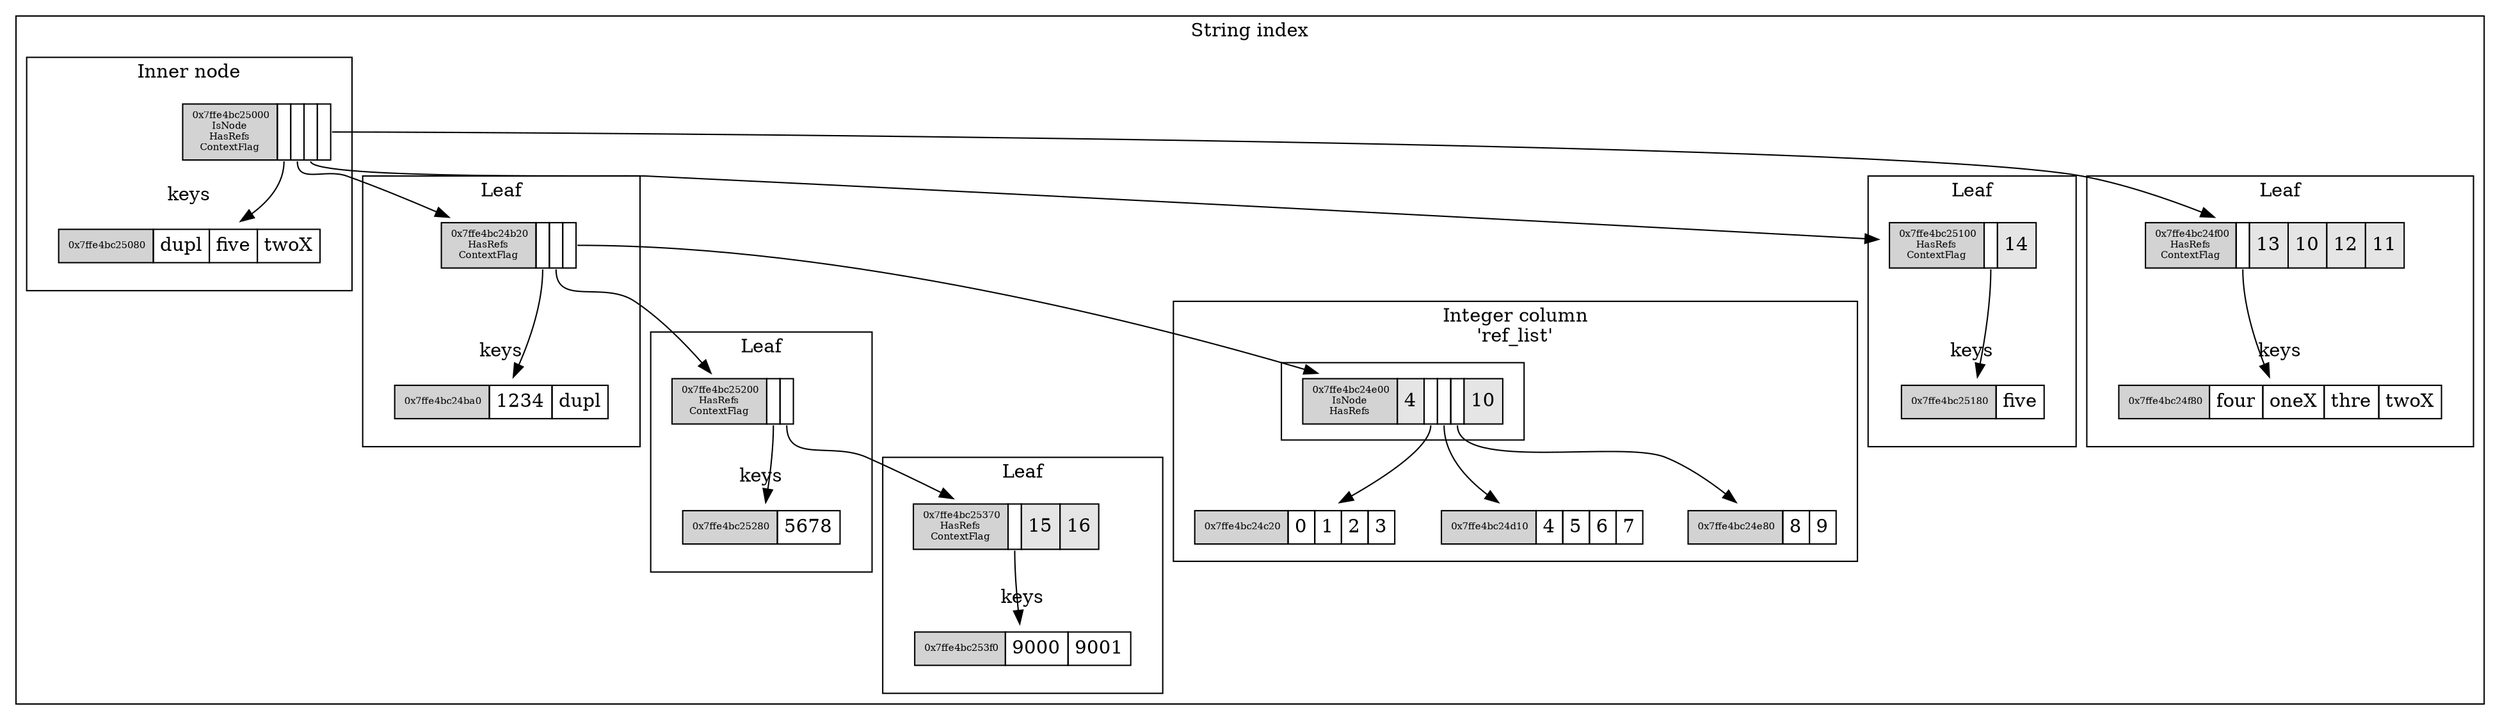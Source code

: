 digraph G {
subgraph cluster_string_index140730169446400 {
 label = "String index";
subgraph cluster_string_index_inner_node140730169446400 {
 label = "Inner node";
n7ffe4bc25000[shape=none,label=<<TABLE BORDER="0" CELLBORDER="1" CELLSPACING="0" CELLPADDING="4"><TR>
<TD BGCOLOR="lightgrey"><FONT POINT-SIZE="7"> 0x7ffe4bc25000<BR/>IsNode<BR/>HasRefs<BR/>ContextFlag<BR/></FONT></TD>
<TD PORT="0"></TD>
<TD PORT="1"></TD>
<TD PORT="2"></TD>
<TD PORT="3"></TD>
</TR></TABLE>>];
subgraph cluster_140730169446528 {
 label = "keys";
 color = white;
n7ffe4bc25080[shape=none,label=<<TABLE BORDER="0" CELLBORDER="1" CELLSPACING="0" CELLPADDING="4"><TR>
<TD BGCOLOR="lightgrey"><FONT POINT-SIZE="7"> 0x7ffe4bc25080<BR/></FONT></TD>
<TD>dupl</TD>
<TD>five</TD>
<TD>twoX</TD>
</TR></TABLE>>];
}
n7ffe4bc25000:0 -> n7ffe4bc25080

}
subgraph cluster_string_index_leaf140730169445152 {
 label = "Leaf";
n7ffe4bc24b20[shape=none,label=<<TABLE BORDER="0" CELLBORDER="1" CELLSPACING="0" CELLPADDING="4"><TR>
<TD BGCOLOR="lightgrey"><FONT POINT-SIZE="7"> 0x7ffe4bc24b20<BR/>HasRefs<BR/>ContextFlag<BR/></FONT></TD>
<TD PORT="0"></TD>
<TD PORT="1"></TD>
<TD PORT="2"></TD>
</TR></TABLE>>];
n7ffe4bc25000:1 -> n7ffe4bc24b20
subgraph cluster_140730169445280 {
 label = "keys";
 color = white;
n7ffe4bc24ba0[shape=none,label=<<TABLE BORDER="0" CELLBORDER="1" CELLSPACING="0" CELLPADDING="4"><TR>
<TD BGCOLOR="lightgrey"><FONT POINT-SIZE="7"> 0x7ffe4bc24ba0<BR/></FONT></TD>
<TD>1234</TD>
<TD>dupl</TD>
</TR></TABLE>>];
}
n7ffe4bc24b20:0 -> n7ffe4bc24ba0

}
subgraph cluster_string_index_leaf140730169446912 {
 label = "Leaf";
n7ffe4bc25200[shape=none,label=<<TABLE BORDER="0" CELLBORDER="1" CELLSPACING="0" CELLPADDING="4"><TR>
<TD BGCOLOR="lightgrey"><FONT POINT-SIZE="7"> 0x7ffe4bc25200<BR/>HasRefs<BR/>ContextFlag<BR/></FONT></TD>
<TD PORT="0"></TD>
<TD PORT="1"></TD>
</TR></TABLE>>];
n7ffe4bc24b20:1 -> n7ffe4bc25200
subgraph cluster_140730169447040 {
 label = "keys";
 color = white;
n7ffe4bc25280[shape=none,label=<<TABLE BORDER="0" CELLBORDER="1" CELLSPACING="0" CELLPADDING="4"><TR>
<TD BGCOLOR="lightgrey"><FONT POINT-SIZE="7"> 0x7ffe4bc25280<BR/></FONT></TD>
<TD>5678</TD>
</TR></TABLE>>];
}
n7ffe4bc25200:0 -> n7ffe4bc25280

}
subgraph cluster_string_index_leaf140730169447280 {
 label = "Leaf";
n7ffe4bc25370[shape=none,label=<<TABLE BORDER="0" CELLBORDER="1" CELLSPACING="0" CELLPADDING="4"><TR>
<TD BGCOLOR="lightgrey"><FONT POINT-SIZE="7"> 0x7ffe4bc25370<BR/>HasRefs<BR/>ContextFlag<BR/></FONT></TD>
<TD PORT="0"></TD>
<TD BGCOLOR="grey90">15</TD>
<TD BGCOLOR="grey90">16</TD>
</TR></TABLE>>];
n7ffe4bc25200:1 -> n7ffe4bc25370
subgraph cluster_140730169447408 {
 label = "keys";
 color = white;
n7ffe4bc253f0[shape=none,label=<<TABLE BORDER="0" CELLBORDER="1" CELLSPACING="0" CELLPADDING="4"><TR>
<TD BGCOLOR="lightgrey"><FONT POINT-SIZE="7"> 0x7ffe4bc253f0<BR/></FONT></TD>
<TD>9000</TD>
<TD>9001</TD>
</TR></TABLE>>];
}
n7ffe4bc25370:0 -> n7ffe4bc253f0

}
subgraph cluster_integer_column140730169445888 {
 label = "Integer column\n'ref_list'";
subgraph cluster_inner_pbtree_node140730169445888 {
 label = "";
n7ffe4bc24e00[shape=none,label=<<TABLE BORDER="0" CELLBORDER="1" CELLSPACING="0" CELLPADDING="4"><TR>
<TD BGCOLOR="lightgrey"><FONT POINT-SIZE="7"> 0x7ffe4bc24e00<BR/>IsNode<BR/>HasRefs<BR/></FONT></TD>
<TD BGCOLOR="grey90">4</TD>
<TD PORT="1"></TD>
<TD PORT="2"></TD>
<TD PORT="3"></TD>
<TD BGCOLOR="grey90">10</TD>
</TR></TABLE>>];
n7ffe4bc24b20:2 -> n7ffe4bc24e00
}
n7ffe4bc24c20[shape=none,label=<<TABLE BORDER="0" CELLBORDER="1" CELLSPACING="0" CELLPADDING="4"><TR>
<TD BGCOLOR="lightgrey"><FONT POINT-SIZE="7"> 0x7ffe4bc24c20<BR/></FONT></TD>
<TD>0</TD>
<TD>1</TD>
<TD>2</TD>
<TD>3</TD>
</TR></TABLE>>];
n7ffe4bc24e00:1 -> n7ffe4bc24c20
n7ffe4bc24d10[shape=none,label=<<TABLE BORDER="0" CELLBORDER="1" CELLSPACING="0" CELLPADDING="4"><TR>
<TD BGCOLOR="lightgrey"><FONT POINT-SIZE="7"> 0x7ffe4bc24d10<BR/></FONT></TD>
<TD>4</TD>
<TD>5</TD>
<TD>6</TD>
<TD>7</TD>
</TR></TABLE>>];
n7ffe4bc24e00:2 -> n7ffe4bc24d10
n7ffe4bc24e80[shape=none,label=<<TABLE BORDER="0" CELLBORDER="1" CELLSPACING="0" CELLPADDING="4"><TR>
<TD BGCOLOR="lightgrey"><FONT POINT-SIZE="7"> 0x7ffe4bc24e80<BR/></FONT></TD>
<TD>8</TD>
<TD>9</TD>
</TR></TABLE>>];
n7ffe4bc24e00:3 -> n7ffe4bc24e80
}
subgraph cluster_string_index_leaf140730169446656 {
 label = "Leaf";
n7ffe4bc25100[shape=none,label=<<TABLE BORDER="0" CELLBORDER="1" CELLSPACING="0" CELLPADDING="4"><TR>
<TD BGCOLOR="lightgrey"><FONT POINT-SIZE="7"> 0x7ffe4bc25100<BR/>HasRefs<BR/>ContextFlag<BR/></FONT></TD>
<TD PORT="0"></TD>
<TD BGCOLOR="grey90">14</TD>
</TR></TABLE>>];
n7ffe4bc25000:2 -> n7ffe4bc25100
subgraph cluster_140730169446784 {
 label = "keys";
 color = white;
n7ffe4bc25180[shape=none,label=<<TABLE BORDER="0" CELLBORDER="1" CELLSPACING="0" CELLPADDING="4"><TR>
<TD BGCOLOR="lightgrey"><FONT POINT-SIZE="7"> 0x7ffe4bc25180<BR/></FONT></TD>
<TD>five</TD>
</TR></TABLE>>];
}
n7ffe4bc25100:0 -> n7ffe4bc25180

}
subgraph cluster_string_index_leaf140730169446144 {
 label = "Leaf";
n7ffe4bc24f00[shape=none,label=<<TABLE BORDER="0" CELLBORDER="1" CELLSPACING="0" CELLPADDING="4"><TR>
<TD BGCOLOR="lightgrey"><FONT POINT-SIZE="7"> 0x7ffe4bc24f00<BR/>HasRefs<BR/>ContextFlag<BR/></FONT></TD>
<TD PORT="0"></TD>
<TD BGCOLOR="grey90">13</TD>
<TD BGCOLOR="grey90">10</TD>
<TD BGCOLOR="grey90">12</TD>
<TD BGCOLOR="grey90">11</TD>
</TR></TABLE>>];
n7ffe4bc25000:3 -> n7ffe4bc24f00
subgraph cluster_140730169446272 {
 label = "keys";
 color = white;
n7ffe4bc24f80[shape=none,label=<<TABLE BORDER="0" CELLBORDER="1" CELLSPACING="0" CELLPADDING="4"><TR>
<TD BGCOLOR="lightgrey"><FONT POINT-SIZE="7"> 0x7ffe4bc24f80<BR/></FONT></TD>
<TD>four</TD>
<TD>oneX</TD>
<TD>thre</TD>
<TD>twoX</TD>
</TR></TABLE>>];
}
n7ffe4bc24f00:0 -> n7ffe4bc24f80

}
}
}
